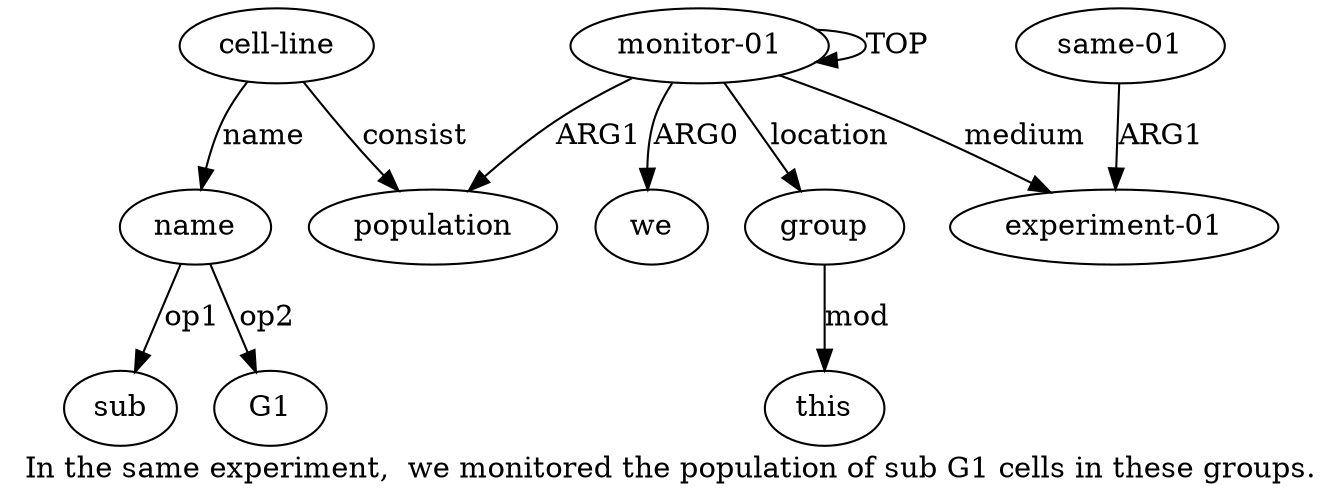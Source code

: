 digraph  {
	graph [label="In the same experiment,  we monitored the population of sub G1 cells in these groups."];
	node [label="\N"];
	"a4 sub"	 [color=black,
		gold_ind=-1,
		gold_label=sub,
		label=sub,
		test_ind=-1,
		test_label=sub];
	"a4 G1"	 [color=black,
		gold_ind=-1,
		gold_label=G1,
		label=G1,
		test_ind=-1,
		test_label=G1];
	a1	 [color=black,
		gold_ind=1,
		gold_label=we,
		label=we,
		test_ind=1,
		test_label=we];
	a0	 [color=black,
		gold_ind=0,
		gold_label="monitor-01",
		label="monitor-01",
		test_ind=0,
		test_label="monitor-01"];
	a0 -> a1 [key=0,
	color=black,
	gold_label=ARG0,
	label=ARG0,
	test_label=ARG0];
a0 -> a0 [key=0,
color=black,
gold_label=TOP,
label=TOP,
test_label=TOP];
a2 [color=black,
gold_ind=2,
gold_label=population,
label=population,
test_ind=2,
test_label=population];
a0 -> a2 [key=0,
color=black,
gold_label=ARG1,
label=ARG1,
test_label=ARG1];
a5 [color=black,
gold_ind=5,
gold_label=group,
label=group,
test_ind=5,
test_label=group];
a0 -> a5 [key=0,
color=black,
gold_label=location,
label=location,
test_label=location];
a7 [color=black,
gold_ind=7,
gold_label="experiment-01",
label="experiment-01",
test_ind=7,
test_label="experiment-01"];
a0 -> a7 [key=0,
color=black,
gold_label=medium,
label=medium,
test_label=medium];
a3 [color=black,
gold_ind=3,
gold_label="cell-line",
label="cell-line",
test_ind=3,
test_label="cell-line"];
a3 -> a2 [key=0,
color=black,
gold_label=consist,
label=consist,
test_label=consist];
a4 [color=black,
gold_ind=4,
gold_label=name,
label=name,
test_ind=4,
test_label=name];
a3 -> a4 [key=0,
color=black,
gold_label=name,
label=name,
test_label=name];
a6 [color=black,
gold_ind=6,
gold_label=this,
label=this,
test_ind=6,
test_label=this];
a5 -> a6 [key=0,
color=black,
gold_label=mod,
label=mod,
test_label=mod];
a4 -> "a4 sub" [key=0,
color=black,
gold_label=op1,
label=op1,
test_label=op1];
a4 -> "a4 G1" [key=0,
color=black,
gold_label=op2,
label=op2,
test_label=op2];
a8 [color=black,
gold_ind=8,
gold_label="same-01",
label="same-01",
test_ind=8,
test_label="same-01"];
a8 -> a7 [key=0,
color=black,
gold_label=ARG1,
label=ARG1,
test_label=ARG1];
}
